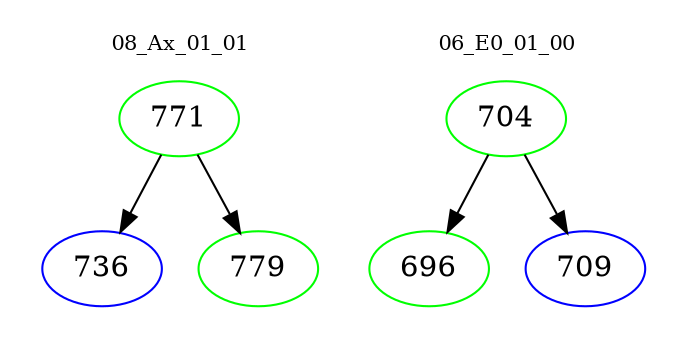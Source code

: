 digraph{
subgraph cluster_0 {
color = white
label = "08_Ax_01_01";
fontsize=10;
T0_771 [label="771", color="green"]
T0_771 -> T0_736 [color="black"]
T0_736 [label="736", color="blue"]
T0_771 -> T0_779 [color="black"]
T0_779 [label="779", color="green"]
}
subgraph cluster_1 {
color = white
label = "06_E0_01_00";
fontsize=10;
T1_704 [label="704", color="green"]
T1_704 -> T1_696 [color="black"]
T1_696 [label="696", color="green"]
T1_704 -> T1_709 [color="black"]
T1_709 [label="709", color="blue"]
}
}
